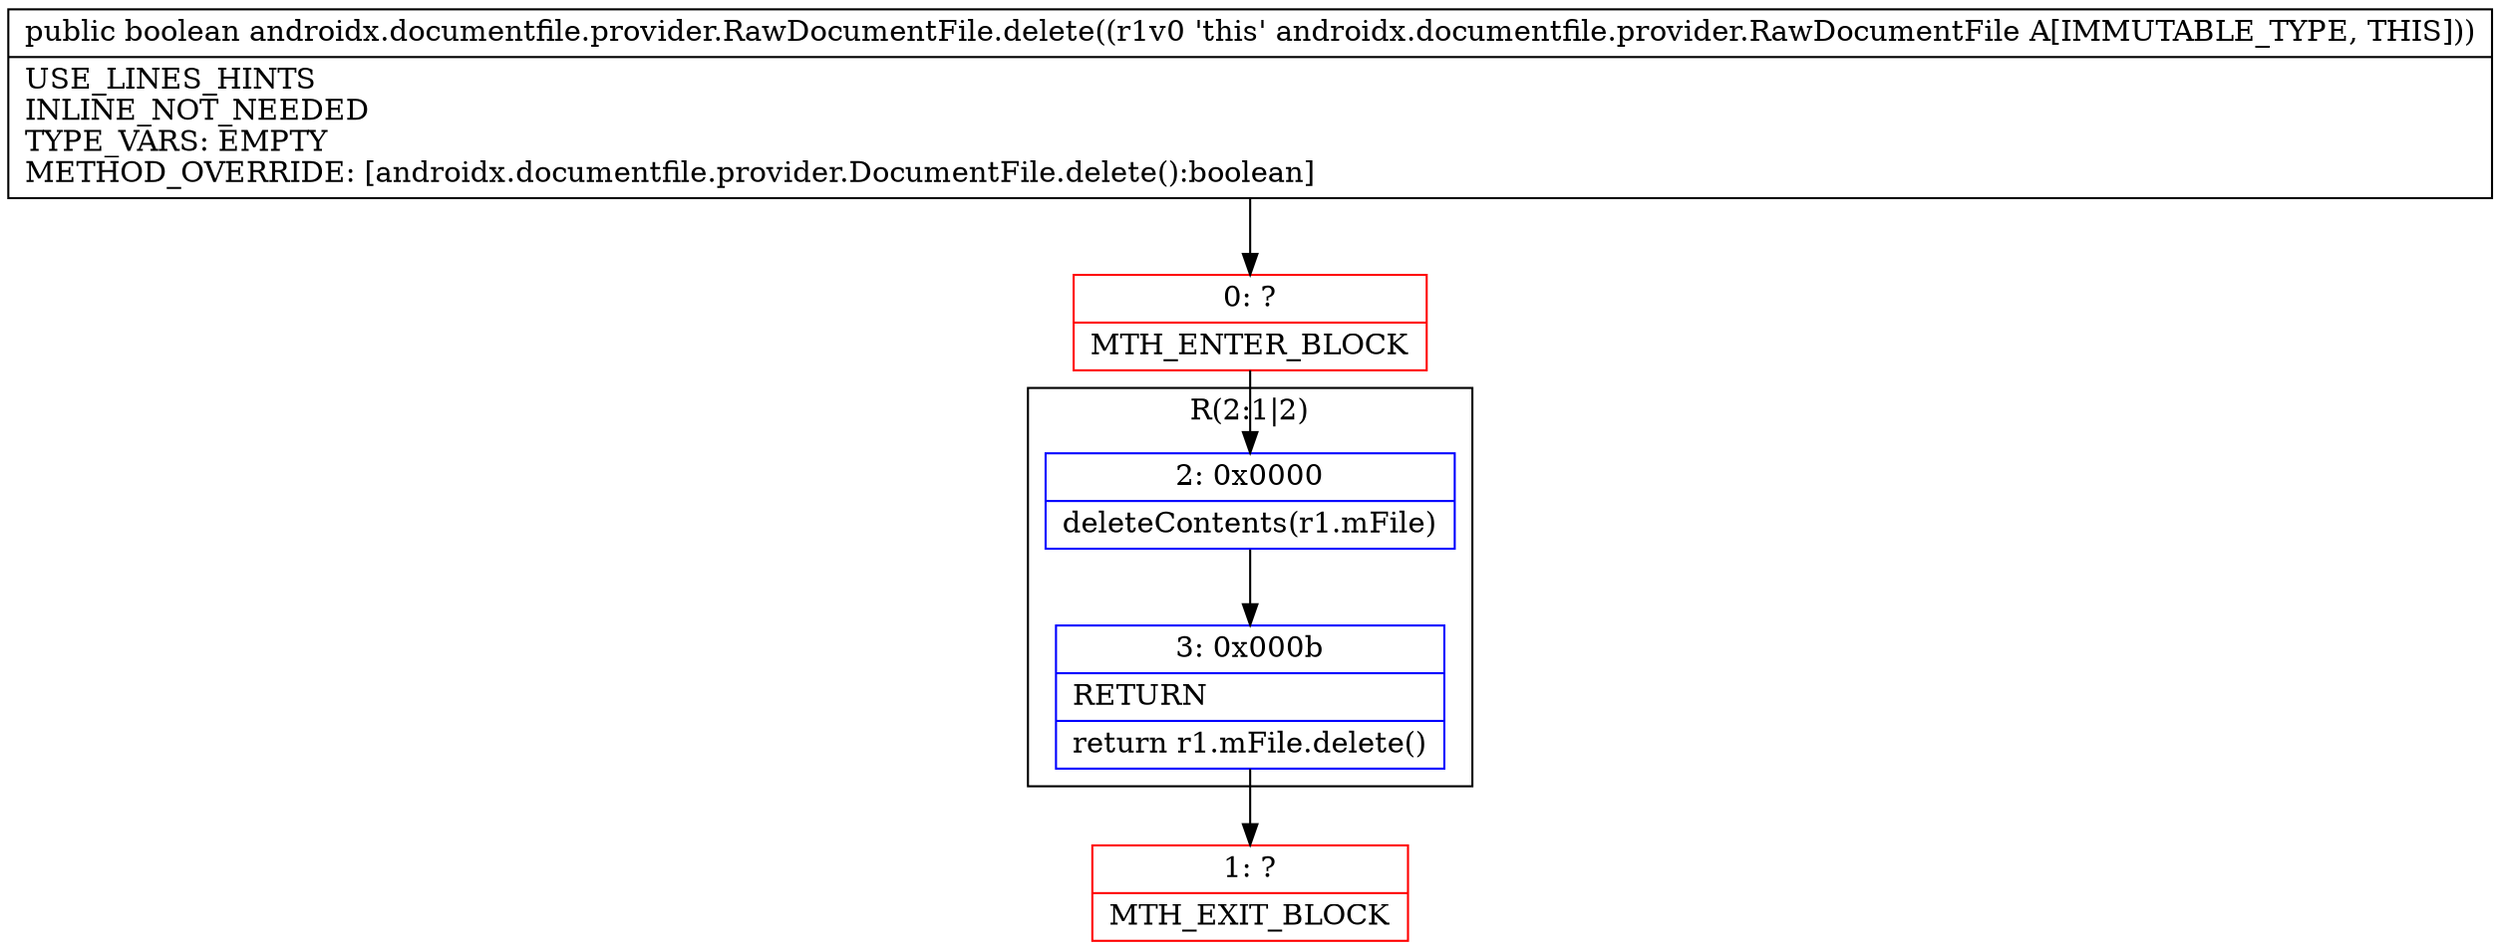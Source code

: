 digraph "CFG forandroidx.documentfile.provider.RawDocumentFile.delete()Z" {
subgraph cluster_Region_654079314 {
label = "R(2:1|2)";
node [shape=record,color=blue];
Node_2 [shape=record,label="{2\:\ 0x0000|deleteContents(r1.mFile)\l}"];
Node_3 [shape=record,label="{3\:\ 0x000b|RETURN\l|return r1.mFile.delete()\l}"];
}
Node_0 [shape=record,color=red,label="{0\:\ ?|MTH_ENTER_BLOCK\l}"];
Node_1 [shape=record,color=red,label="{1\:\ ?|MTH_EXIT_BLOCK\l}"];
MethodNode[shape=record,label="{public boolean androidx.documentfile.provider.RawDocumentFile.delete((r1v0 'this' androidx.documentfile.provider.RawDocumentFile A[IMMUTABLE_TYPE, THIS]))  | USE_LINES_HINTS\lINLINE_NOT_NEEDED\lTYPE_VARS: EMPTY\lMETHOD_OVERRIDE: [androidx.documentfile.provider.DocumentFile.delete():boolean]\l}"];
MethodNode -> Node_0;Node_2 -> Node_3;
Node_3 -> Node_1;
Node_0 -> Node_2;
}

